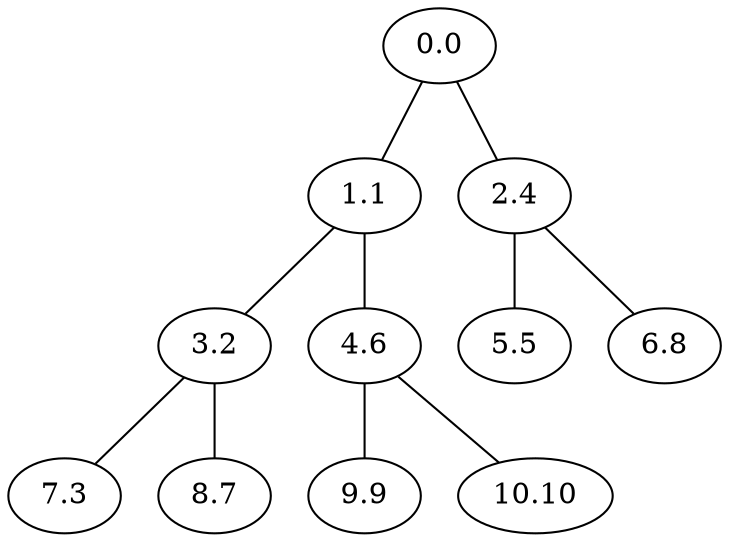 graph {
	0.0 -- 1.1;
	0.0 -- 2.4;
	1.1 -- 3.2;
	1.1 -- 4.6;
	2.4 -- 5.5;
	2.4 -- 6.8;
	3.2 -- 7.3;
	3.2 -- 8.7;
	4.6 -- 9.9;
	4.6 -- 10.10;
}
